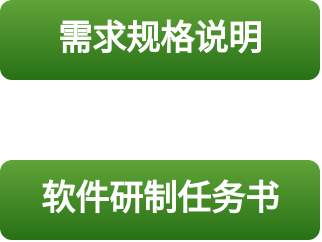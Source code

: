 <mxfile version="13.11.0" type="github">
  <diagram id="Mj7dho6MNc0hiOWBvYqV" name="Page-1">
    <mxGraphModel dx="677" dy="363" grid="1" gridSize="10" guides="1" tooltips="1" connect="1" arrows="1" fold="1" page="1" pageScale="1" pageWidth="827" pageHeight="1169" math="0" shadow="0">
      <root>
        <mxCell id="0" />
        <mxCell id="1" parent="0" />
        <mxCell id="uFIf6QSWMpYLpyPhZE5v-20" value="&lt;font color=&quot;#ffffff&quot; style=&quot;font-size: 17px&quot;&gt;需求规格说明&lt;/font&gt;" style="rounded=1;whiteSpace=wrap;html=1;gradientColor=#277116;fillColor=#60A337;fontSize=17;strokeColor=none;fontStyle=1" vertex="1" parent="1">
          <mxGeometry x="240" y="160" width="160" height="40" as="geometry" />
        </mxCell>
        <mxCell id="uFIf6QSWMpYLpyPhZE5v-21" value="&lt;font color=&quot;#ffffff&quot; style=&quot;font-size: 17px&quot;&gt;软件研制任务书&lt;/font&gt;" style="rounded=1;whiteSpace=wrap;html=1;gradientColor=#277116;fillColor=#60A337;fontSize=17;strokeColor=none;fontStyle=1" vertex="1" parent="1">
          <mxGeometry x="240" y="240" width="160" height="40" as="geometry" />
        </mxCell>
      </root>
    </mxGraphModel>
  </diagram>
</mxfile>
